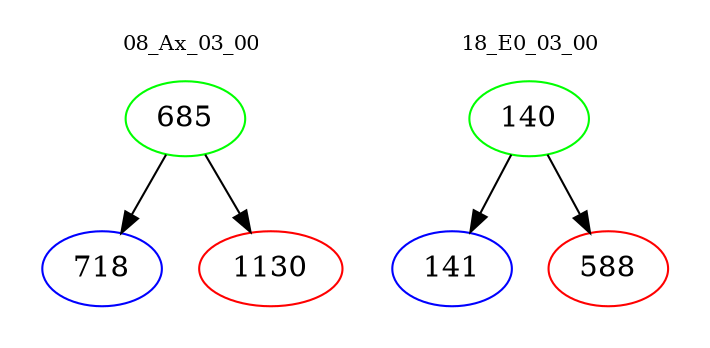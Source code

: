 digraph{
subgraph cluster_0 {
color = white
label = "08_Ax_03_00";
fontsize=10;
T0_685 [label="685", color="green"]
T0_685 -> T0_718 [color="black"]
T0_718 [label="718", color="blue"]
T0_685 -> T0_1130 [color="black"]
T0_1130 [label="1130", color="red"]
}
subgraph cluster_1 {
color = white
label = "18_E0_03_00";
fontsize=10;
T1_140 [label="140", color="green"]
T1_140 -> T1_141 [color="black"]
T1_141 [label="141", color="blue"]
T1_140 -> T1_588 [color="black"]
T1_588 [label="588", color="red"]
}
}
